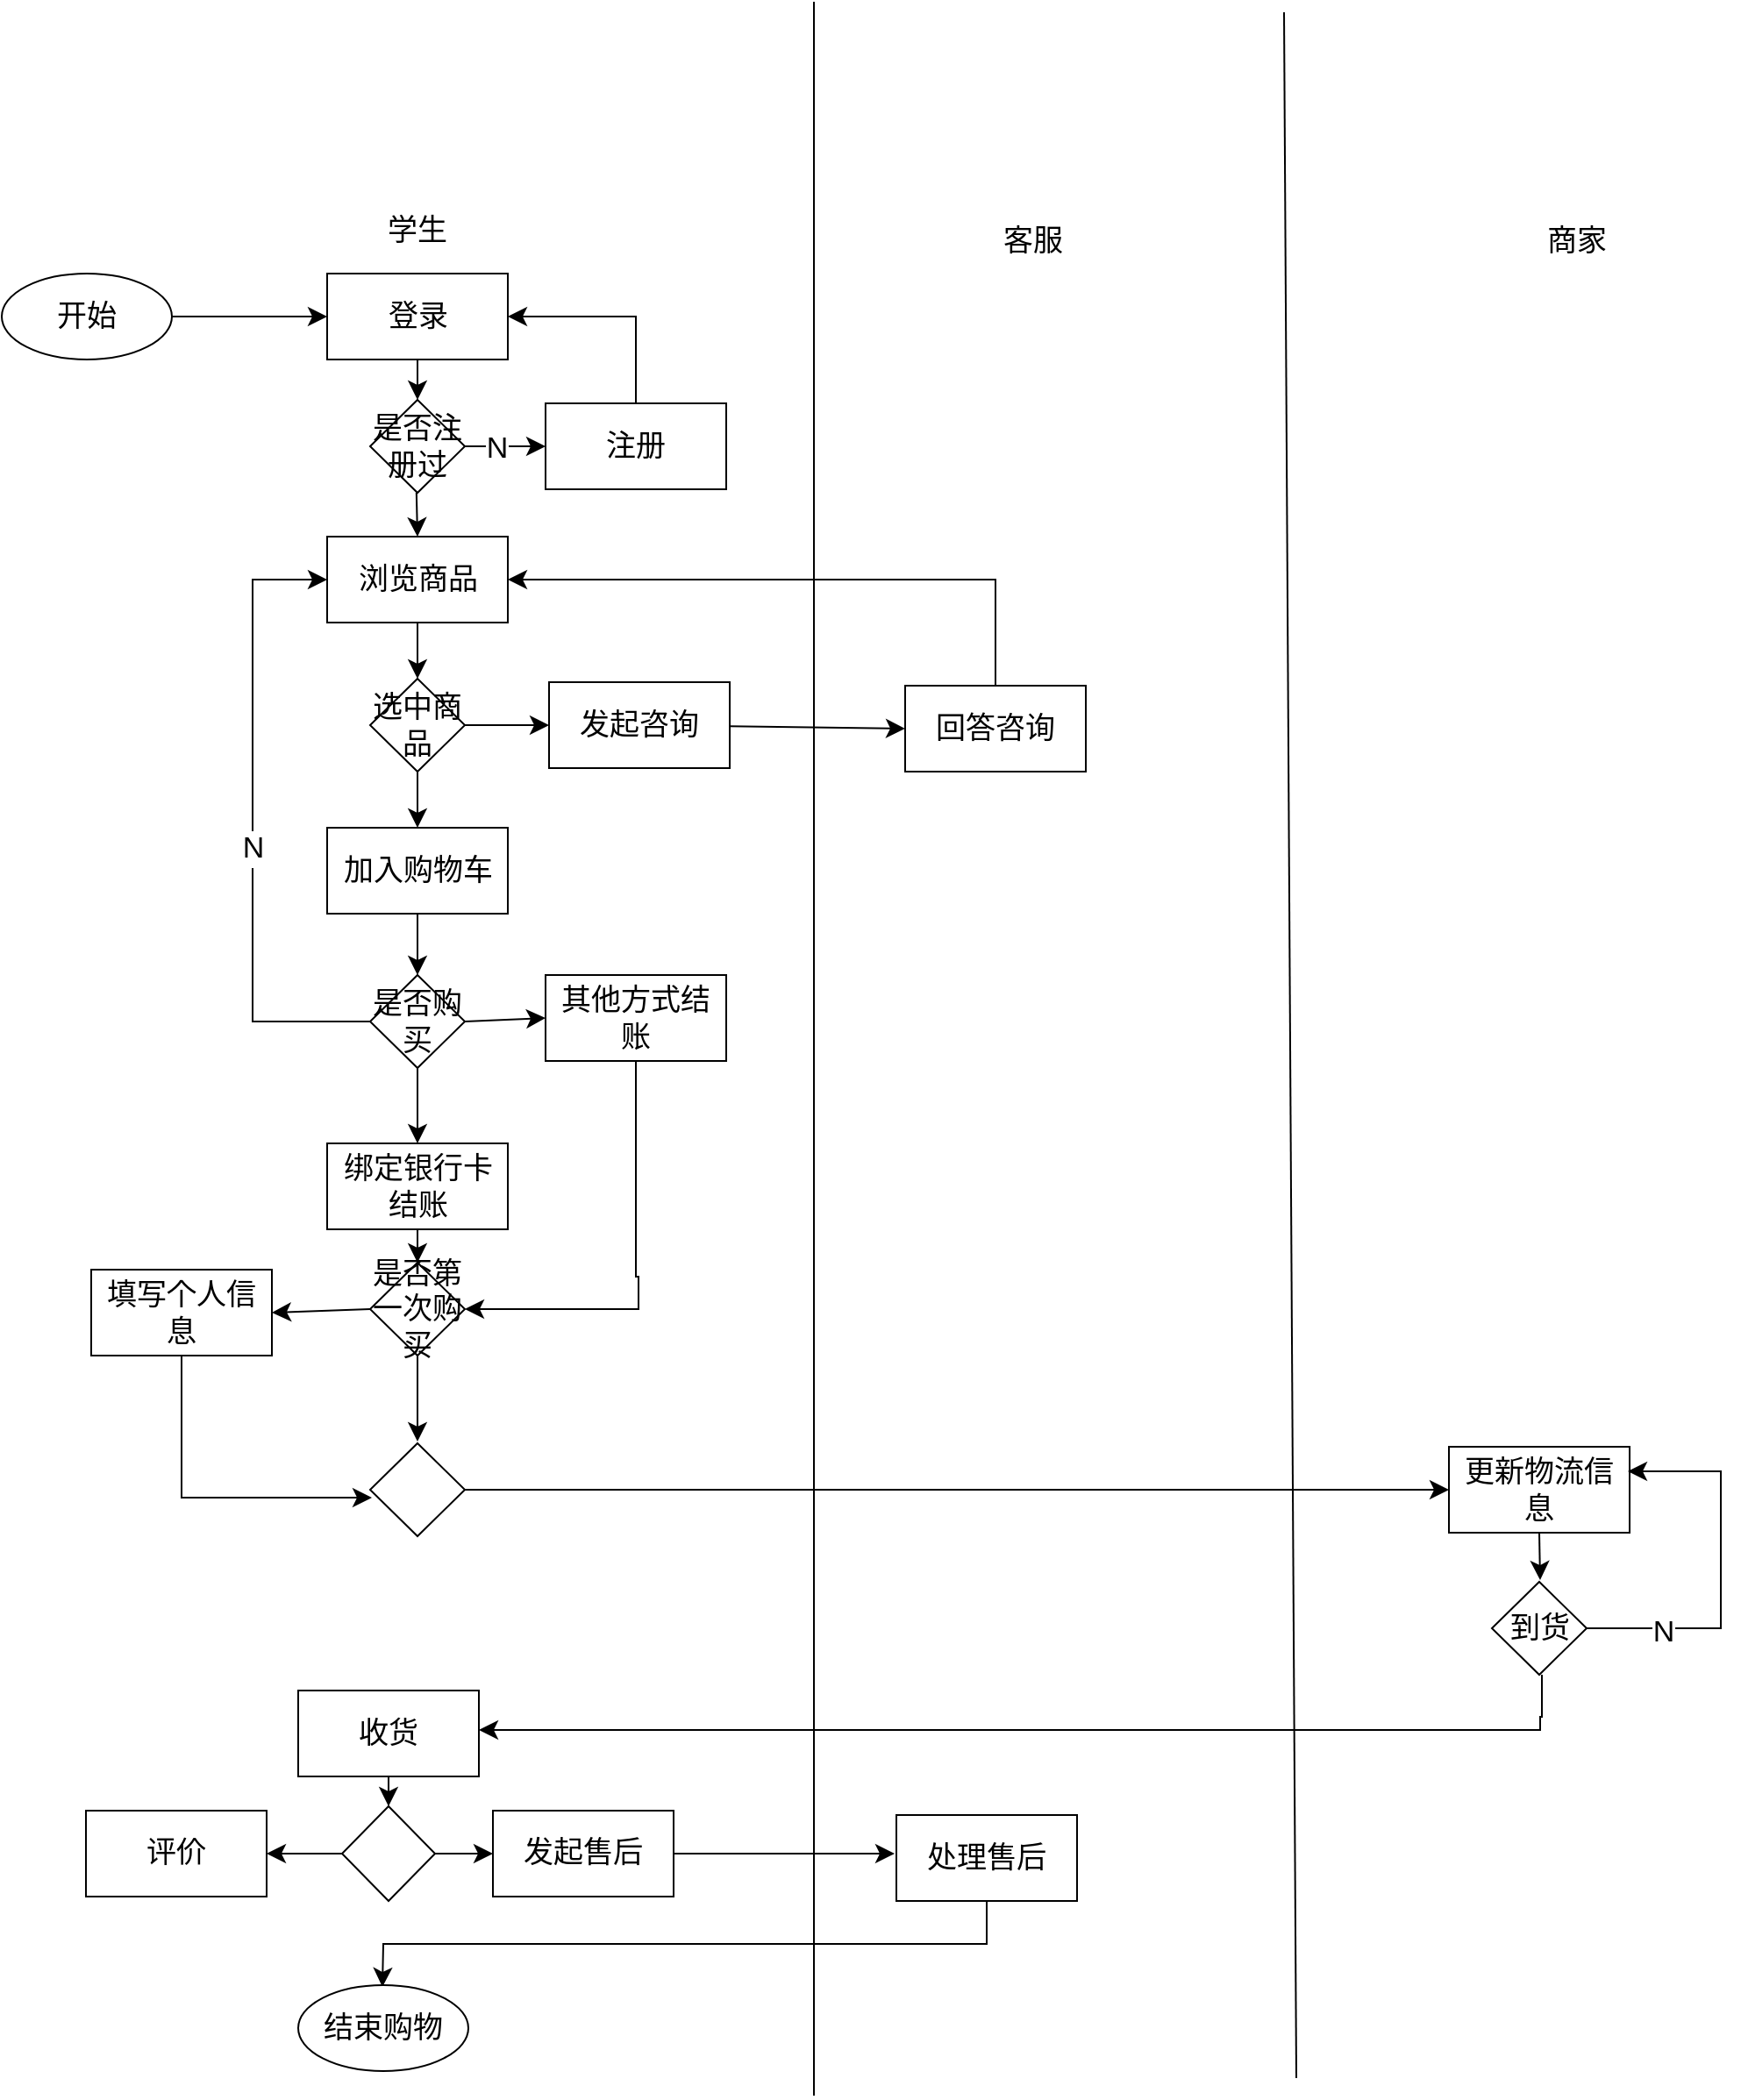 <mxfile version="24.4.0" type="device">
  <diagram id="pY5Si_UfclAkxcF6uFta" name="第 1 页">
    <mxGraphModel dx="2470" dy="1832" grid="0" gridSize="10" guides="1" tooltips="1" connect="1" arrows="1" fold="1" page="0" pageScale="1" pageWidth="3300" pageHeight="4681" math="0" shadow="0">
      <root>
        <mxCell id="0" />
        <mxCell id="1" parent="0" />
        <mxCell id="UGxQdcHlr63eqAwbkDjl-3" value="学生" style="text;html=1;align=center;verticalAlign=middle;whiteSpace=wrap;rounded=0;fontSize=17;" vertex="1" parent="1">
          <mxGeometry x="-262" y="-588" width="60" height="30" as="geometry" />
        </mxCell>
        <mxCell id="UGxQdcHlr63eqAwbkDjl-4" value="&lt;font style=&quot;font-size: 17px;&quot;&gt;开始&lt;/font&gt;" style="ellipse;whiteSpace=wrap;html=1;fontSize=17;" vertex="1" parent="1">
          <mxGeometry x="-469" y="-549" width="97" height="49" as="geometry" />
        </mxCell>
        <mxCell id="UGxQdcHlr63eqAwbkDjl-5" value="" style="endArrow=classic;html=1;rounded=0;fontSize=17;startSize=8;endSize=8;curved=1;exitX=1;exitY=0.5;exitDx=0;exitDy=0;entryX=0;entryY=0.5;entryDx=0;entryDy=0;" edge="1" parent="1" source="UGxQdcHlr63eqAwbkDjl-4" target="UGxQdcHlr63eqAwbkDjl-11">
          <mxGeometry width="50" height="50" relative="1" as="geometry">
            <mxPoint x="-240" y="-583" as="sourcePoint" />
            <mxPoint x="-232.0" y="-540" as="targetPoint" />
          </mxGeometry>
        </mxCell>
        <mxCell id="UGxQdcHlr63eqAwbkDjl-8" style="edgeStyle=none;curved=1;rounded=0;orthogonalLoop=1;jettySize=auto;html=1;entryX=0.5;entryY=0;entryDx=0;entryDy=0;fontSize=17;startSize=8;endSize=8;" edge="1" parent="1">
          <mxGeometry relative="1" as="geometry">
            <mxPoint x="-232.0" y="-540" as="sourcePoint" />
            <mxPoint x="-232.0" y="-540" as="targetPoint" />
          </mxGeometry>
        </mxCell>
        <mxCell id="UGxQdcHlr63eqAwbkDjl-11" value="登录" style="rounded=0;whiteSpace=wrap;html=1;fontSize=17;" vertex="1" parent="1">
          <mxGeometry x="-283.5" y="-549" width="103" height="49" as="geometry" />
        </mxCell>
        <mxCell id="UGxQdcHlr63eqAwbkDjl-12" style="edgeStyle=none;curved=1;rounded=0;orthogonalLoop=1;jettySize=auto;html=1;entryX=0.5;entryY=0;entryDx=0;entryDy=0;fontSize=17;startSize=8;endSize=8;" edge="1" parent="1" source="UGxQdcHlr63eqAwbkDjl-11" target="UGxQdcHlr63eqAwbkDjl-11">
          <mxGeometry relative="1" as="geometry" />
        </mxCell>
        <mxCell id="UGxQdcHlr63eqAwbkDjl-15" style="edgeStyle=none;curved=1;rounded=0;orthogonalLoop=1;jettySize=auto;html=1;entryX=0.5;entryY=0;entryDx=0;entryDy=0;fontSize=17;startSize=8;endSize=8;" edge="1" parent="1" source="UGxQdcHlr63eqAwbkDjl-11" target="UGxQdcHlr63eqAwbkDjl-11">
          <mxGeometry relative="1" as="geometry" />
        </mxCell>
        <mxCell id="UGxQdcHlr63eqAwbkDjl-16" value="是否注册过" style="rhombus;whiteSpace=wrap;html=1;fontSize=17;" vertex="1" parent="1">
          <mxGeometry x="-259" y="-477" width="54" height="53" as="geometry" />
        </mxCell>
        <mxCell id="UGxQdcHlr63eqAwbkDjl-17" value="" style="endArrow=classic;html=1;rounded=0;fontSize=17;startSize=8;endSize=8;curved=1;entryX=0.5;entryY=0;entryDx=0;entryDy=0;exitX=0.5;exitY=1;exitDx=0;exitDy=0;" edge="1" parent="1" source="UGxQdcHlr63eqAwbkDjl-11" target="UGxQdcHlr63eqAwbkDjl-16">
          <mxGeometry width="50" height="50" relative="1" as="geometry">
            <mxPoint x="-233" y="-500" as="sourcePoint" />
            <mxPoint x="-183" y="-550" as="targetPoint" />
          </mxGeometry>
        </mxCell>
        <mxCell id="UGxQdcHlr63eqAwbkDjl-18" value="" style="endArrow=classic;html=1;rounded=0;fontSize=17;startSize=8;endSize=8;curved=1;exitX=1;exitY=0.5;exitDx=0;exitDy=0;entryX=0;entryY=0.5;entryDx=0;entryDy=0;" edge="1" parent="1" source="UGxQdcHlr63eqAwbkDjl-16" target="UGxQdcHlr63eqAwbkDjl-21">
          <mxGeometry width="50" height="50" relative="1" as="geometry">
            <mxPoint x="-203" y="-450" as="sourcePoint" />
            <mxPoint x="-158" y="-450" as="targetPoint" />
          </mxGeometry>
        </mxCell>
        <mxCell id="UGxQdcHlr63eqAwbkDjl-19" value="N" style="edgeLabel;html=1;align=center;verticalAlign=middle;resizable=0;points=[];fontSize=17;" vertex="1" connectable="0" parent="UGxQdcHlr63eqAwbkDjl-18">
          <mxGeometry x="-0.249" y="-1" relative="1" as="geometry">
            <mxPoint as="offset" />
          </mxGeometry>
        </mxCell>
        <mxCell id="UGxQdcHlr63eqAwbkDjl-20" value="" style="endArrow=classic;html=1;rounded=0;fontSize=17;startSize=8;endSize=8;curved=1;entryX=0.5;entryY=0;entryDx=0;entryDy=0;" edge="1" parent="1" target="UGxQdcHlr63eqAwbkDjl-23">
          <mxGeometry width="50" height="50" relative="1" as="geometry">
            <mxPoint x="-232.59" y="-424" as="sourcePoint" />
            <mxPoint x="-232.59" y="-389" as="targetPoint" />
          </mxGeometry>
        </mxCell>
        <mxCell id="UGxQdcHlr63eqAwbkDjl-21" value="注册" style="rounded=0;whiteSpace=wrap;html=1;fontSize=17;" vertex="1" parent="1">
          <mxGeometry x="-159" y="-475" width="103" height="49" as="geometry" />
        </mxCell>
        <mxCell id="UGxQdcHlr63eqAwbkDjl-22" style="edgeStyle=none;curved=1;rounded=0;orthogonalLoop=1;jettySize=auto;html=1;entryX=0;entryY=0.5;entryDx=0;entryDy=0;fontSize=17;startSize=8;endSize=8;" edge="1" parent="1" source="UGxQdcHlr63eqAwbkDjl-21" target="UGxQdcHlr63eqAwbkDjl-21">
          <mxGeometry relative="1" as="geometry" />
        </mxCell>
        <mxCell id="UGxQdcHlr63eqAwbkDjl-23" value="浏览商品" style="rounded=0;whiteSpace=wrap;html=1;fontSize=17;" vertex="1" parent="1">
          <mxGeometry x="-283.5" y="-399" width="103" height="49" as="geometry" />
        </mxCell>
        <mxCell id="UGxQdcHlr63eqAwbkDjl-26" value="" style="endArrow=classic;html=1;rounded=0;fontSize=17;startSize=8;endSize=8;exitX=0.5;exitY=0;exitDx=0;exitDy=0;edgeStyle=orthogonalEdgeStyle;entryX=1;entryY=0.5;entryDx=0;entryDy=0;" edge="1" parent="1" source="UGxQdcHlr63eqAwbkDjl-21" target="UGxQdcHlr63eqAwbkDjl-11">
          <mxGeometry width="50" height="50" relative="1" as="geometry">
            <mxPoint x="-107" y="-474" as="sourcePoint" />
            <mxPoint x="-107" y="-556" as="targetPoint" />
            <Array as="points">
              <mxPoint x="-107" y="-524" />
            </Array>
          </mxGeometry>
        </mxCell>
        <mxCell id="UGxQdcHlr63eqAwbkDjl-30" value="" style="endArrow=classic;html=1;rounded=0;fontSize=17;startSize=8;endSize=8;curved=1;entryX=0.5;entryY=0;entryDx=0;entryDy=0;" edge="1" parent="1" source="UGxQdcHlr63eqAwbkDjl-23" target="UGxQdcHlr63eqAwbkDjl-31">
          <mxGeometry width="50" height="50" relative="1" as="geometry">
            <mxPoint x="-232" y="-339" as="sourcePoint" />
            <mxPoint x="-232" y="-287" as="targetPoint" />
          </mxGeometry>
        </mxCell>
        <mxCell id="UGxQdcHlr63eqAwbkDjl-31" value="选中商品" style="rhombus;whiteSpace=wrap;html=1;fontSize=17;" vertex="1" parent="1">
          <mxGeometry x="-259" y="-318" width="54" height="53" as="geometry" />
        </mxCell>
        <mxCell id="UGxQdcHlr63eqAwbkDjl-32" value="" style="endArrow=classic;html=1;rounded=0;fontSize=17;startSize=8;endSize=8;curved=1;exitX=0.5;exitY=1;exitDx=0;exitDy=0;entryX=0.5;entryY=0;entryDx=0;entryDy=0;" edge="1" parent="1" source="UGxQdcHlr63eqAwbkDjl-31" target="UGxQdcHlr63eqAwbkDjl-34">
          <mxGeometry width="50" height="50" relative="1" as="geometry">
            <mxPoint x="-228" y="-247" as="sourcePoint" />
            <mxPoint x="-232" y="-222" as="targetPoint" />
          </mxGeometry>
        </mxCell>
        <mxCell id="UGxQdcHlr63eqAwbkDjl-34" value="加入购物车" style="rounded=0;whiteSpace=wrap;html=1;fontSize=17;" vertex="1" parent="1">
          <mxGeometry x="-283.5" y="-233" width="103" height="49" as="geometry" />
        </mxCell>
        <mxCell id="UGxQdcHlr63eqAwbkDjl-35" value="" style="endArrow=classic;html=1;rounded=0;fontSize=17;startSize=8;endSize=8;curved=1;exitX=0.5;exitY=1;exitDx=0;exitDy=0;entryX=0.5;entryY=0;entryDx=0;entryDy=0;" edge="1" parent="1" source="UGxQdcHlr63eqAwbkDjl-34" target="UGxQdcHlr63eqAwbkDjl-38">
          <mxGeometry width="50" height="50" relative="1" as="geometry">
            <mxPoint x="-232" y="-179" as="sourcePoint" />
            <mxPoint x="-232" y="-137" as="targetPoint" />
          </mxGeometry>
        </mxCell>
        <mxCell id="UGxQdcHlr63eqAwbkDjl-38" value="是否购买" style="rhombus;whiteSpace=wrap;html=1;fontSize=17;" vertex="1" parent="1">
          <mxGeometry x="-259" y="-149" width="54" height="53" as="geometry" />
        </mxCell>
        <mxCell id="UGxQdcHlr63eqAwbkDjl-40" value="" style="endArrow=classic;html=1;rounded=0;fontSize=17;startSize=8;endSize=8;curved=1;exitX=1;exitY=0.5;exitDx=0;exitDy=0;entryX=0;entryY=0.5;entryDx=0;entryDy=0;" edge="1" parent="1" source="UGxQdcHlr63eqAwbkDjl-31" target="UGxQdcHlr63eqAwbkDjl-41">
          <mxGeometry width="50" height="50" relative="1" as="geometry">
            <mxPoint x="-179" y="-285" as="sourcePoint" />
            <mxPoint x="4" y="-291" as="targetPoint" />
          </mxGeometry>
        </mxCell>
        <mxCell id="UGxQdcHlr63eqAwbkDjl-42" style="edgeStyle=none;curved=1;rounded=0;orthogonalLoop=1;jettySize=auto;html=1;fontSize=17;startSize=8;endSize=8;entryX=0;entryY=0.5;entryDx=0;entryDy=0;" edge="1" parent="1" source="UGxQdcHlr63eqAwbkDjl-41" target="UGxQdcHlr63eqAwbkDjl-44">
          <mxGeometry relative="1" as="geometry">
            <mxPoint x="39" y="-290" as="targetPoint" />
          </mxGeometry>
        </mxCell>
        <mxCell id="UGxQdcHlr63eqAwbkDjl-41" value="发起咨询" style="rounded=0;whiteSpace=wrap;html=1;fontSize=17;" vertex="1" parent="1">
          <mxGeometry x="-157" y="-316" width="103" height="49" as="geometry" />
        </mxCell>
        <mxCell id="UGxQdcHlr63eqAwbkDjl-44" value="回答咨询" style="rounded=0;whiteSpace=wrap;html=1;fontSize=17;" vertex="1" parent="1">
          <mxGeometry x="46" y="-314" width="103" height="49" as="geometry" />
        </mxCell>
        <mxCell id="UGxQdcHlr63eqAwbkDjl-45" value="" style="endArrow=classic;html=1;rounded=0;fontSize=17;startSize=8;endSize=8;exitX=0.5;exitY=0;exitDx=0;exitDy=0;edgeStyle=orthogonalEdgeStyle;entryX=1;entryY=0.5;entryDx=0;entryDy=0;" edge="1" parent="1" source="UGxQdcHlr63eqAwbkDjl-44" target="UGxQdcHlr63eqAwbkDjl-23">
          <mxGeometry width="50" height="50" relative="1" as="geometry">
            <mxPoint x="134" y="-365" as="sourcePoint" />
            <mxPoint x="97" y="-390" as="targetPoint" />
            <Array as="points">
              <mxPoint x="97" y="-374" />
            </Array>
          </mxGeometry>
        </mxCell>
        <mxCell id="UGxQdcHlr63eqAwbkDjl-47" value="客服" style="text;html=1;align=center;verticalAlign=middle;whiteSpace=wrap;rounded=0;fontSize=17;" vertex="1" parent="1">
          <mxGeometry x="89" y="-582" width="60" height="30" as="geometry" />
        </mxCell>
        <mxCell id="UGxQdcHlr63eqAwbkDjl-48" value="" style="endArrow=classic;html=1;rounded=0;fontSize=17;startSize=8;endSize=8;curved=1;exitX=0.5;exitY=1;exitDx=0;exitDy=0;entryX=0.5;entryY=0;entryDx=0;entryDy=0;" edge="1" parent="1" source="UGxQdcHlr63eqAwbkDjl-38" target="UGxQdcHlr63eqAwbkDjl-49">
          <mxGeometry width="50" height="50" relative="1" as="geometry">
            <mxPoint x="-195" y="-45" as="sourcePoint" />
            <mxPoint x="-232" y="-53" as="targetPoint" />
          </mxGeometry>
        </mxCell>
        <mxCell id="UGxQdcHlr63eqAwbkDjl-49" value="绑定银行卡结账" style="rounded=0;whiteSpace=wrap;html=1;fontSize=17;" vertex="1" parent="1">
          <mxGeometry x="-283.5" y="-53" width="103" height="49" as="geometry" />
        </mxCell>
        <mxCell id="UGxQdcHlr63eqAwbkDjl-51" value="" style="endArrow=classic;html=1;rounded=0;fontSize=17;startSize=8;endSize=8;edgeStyle=elbowEdgeStyle;entryX=0;entryY=0.5;entryDx=0;entryDy=0;exitX=0;exitY=0.5;exitDx=0;exitDy=0;" edge="1" parent="1" source="UGxQdcHlr63eqAwbkDjl-38" target="UGxQdcHlr63eqAwbkDjl-23">
          <mxGeometry width="50" height="50" relative="1" as="geometry">
            <mxPoint x="-278.976" y="-109.978" as="sourcePoint" />
            <mxPoint x="-270.038" y="-216.0" as="targetPoint" />
            <Array as="points">
              <mxPoint x="-326" y="-231" />
              <mxPoint x="-407" y="-134.98" />
            </Array>
          </mxGeometry>
        </mxCell>
        <mxCell id="UGxQdcHlr63eqAwbkDjl-52" value="N" style="edgeLabel;html=1;align=center;verticalAlign=middle;resizable=0;points=[];fontSize=17;" vertex="1" connectable="0" parent="UGxQdcHlr63eqAwbkDjl-51">
          <mxGeometry x="-0.085" relative="1" as="geometry">
            <mxPoint as="offset" />
          </mxGeometry>
        </mxCell>
        <mxCell id="UGxQdcHlr63eqAwbkDjl-59" value="" style="endArrow=classic;html=1;rounded=0;fontSize=17;startSize=8;endSize=8;curved=1;exitX=1;exitY=0.5;exitDx=0;exitDy=0;entryX=0;entryY=0.5;entryDx=0;entryDy=0;" edge="1" parent="1" source="UGxQdcHlr63eqAwbkDjl-38" target="UGxQdcHlr63eqAwbkDjl-60">
          <mxGeometry width="50" height="50" relative="1" as="geometry">
            <mxPoint x="-36" y="-100" as="sourcePoint" />
            <mxPoint x="-157" y="-122" as="targetPoint" />
          </mxGeometry>
        </mxCell>
        <mxCell id="UGxQdcHlr63eqAwbkDjl-60" value="其他方式结账" style="rounded=0;whiteSpace=wrap;html=1;fontSize=17;" vertex="1" parent="1">
          <mxGeometry x="-159" y="-149" width="103" height="49" as="geometry" />
        </mxCell>
        <mxCell id="UGxQdcHlr63eqAwbkDjl-63" value="" style="endArrow=classic;html=1;rounded=0;fontSize=17;startSize=8;endSize=8;curved=1;exitX=0.5;exitY=1;exitDx=0;exitDy=0;entryX=0.5;entryY=0;entryDx=0;entryDy=0;" edge="1" parent="1" source="UGxQdcHlr63eqAwbkDjl-49" target="UGxQdcHlr63eqAwbkDjl-65">
          <mxGeometry width="50" height="50" relative="1" as="geometry">
            <mxPoint x="-212" y="72" as="sourcePoint" />
            <mxPoint x="-232" y="50" as="targetPoint" />
          </mxGeometry>
        </mxCell>
        <mxCell id="UGxQdcHlr63eqAwbkDjl-64" value="" style="endArrow=classic;html=1;rounded=0;fontSize=17;startSize=8;endSize=8;exitX=0.5;exitY=1;exitDx=0;exitDy=0;edgeStyle=orthogonalEdgeStyle;entryX=1;entryY=0.5;entryDx=0;entryDy=0;" edge="1" parent="1" source="UGxQdcHlr63eqAwbkDjl-60" target="UGxQdcHlr63eqAwbkDjl-65">
          <mxGeometry width="50" height="50" relative="1" as="geometry">
            <mxPoint x="-80" y="22" as="sourcePoint" />
            <mxPoint x="-183" y="82" as="targetPoint" />
            <Array as="points">
              <mxPoint x="-107" y="23" />
              <mxPoint x="-106" y="70" />
            </Array>
          </mxGeometry>
        </mxCell>
        <mxCell id="UGxQdcHlr63eqAwbkDjl-65" value="是否第一次购买" style="rhombus;whiteSpace=wrap;html=1;fontSize=17;" vertex="1" parent="1">
          <mxGeometry x="-259" y="15" width="54" height="53" as="geometry" />
        </mxCell>
        <mxCell id="UGxQdcHlr63eqAwbkDjl-68" value="" style="endArrow=classic;html=1;rounded=0;fontSize=17;startSize=8;endSize=8;curved=1;exitX=0;exitY=0.5;exitDx=0;exitDy=0;entryX=1;entryY=0.5;entryDx=0;entryDy=0;" edge="1" parent="1" source="UGxQdcHlr63eqAwbkDjl-65" target="UGxQdcHlr63eqAwbkDjl-69">
          <mxGeometry width="50" height="50" relative="1" as="geometry">
            <mxPoint x="-262" y="42" as="sourcePoint" />
            <mxPoint x="-307" y="42" as="targetPoint" />
          </mxGeometry>
        </mxCell>
        <mxCell id="UGxQdcHlr63eqAwbkDjl-69" value="填写个人信息" style="rounded=0;whiteSpace=wrap;html=1;fontSize=17;" vertex="1" parent="1">
          <mxGeometry x="-418" y="19" width="103" height="49" as="geometry" />
        </mxCell>
        <mxCell id="UGxQdcHlr63eqAwbkDjl-73" style="edgeStyle=none;curved=1;rounded=0;orthogonalLoop=1;jettySize=auto;html=1;exitX=0.5;exitY=1;exitDx=0;exitDy=0;fontSize=17;startSize=8;endSize=8;" edge="1" parent="1" source="UGxQdcHlr63eqAwbkDjl-47" target="UGxQdcHlr63eqAwbkDjl-47">
          <mxGeometry relative="1" as="geometry" />
        </mxCell>
        <mxCell id="UGxQdcHlr63eqAwbkDjl-74" value="" style="endArrow=classic;html=1;rounded=0;fontSize=17;startSize=8;endSize=8;exitX=0.5;exitY=1;exitDx=0;exitDy=0;edgeStyle=orthogonalEdgeStyle;" edge="1" parent="1" source="UGxQdcHlr63eqAwbkDjl-69">
          <mxGeometry width="50" height="50" relative="1" as="geometry">
            <mxPoint x="-324" y="239" as="sourcePoint" />
            <mxPoint x="-258" y="149" as="targetPoint" />
            <Array as="points">
              <mxPoint x="-366" y="149" />
              <mxPoint x="-269" y="149" />
            </Array>
          </mxGeometry>
        </mxCell>
        <mxCell id="UGxQdcHlr63eqAwbkDjl-75" value="" style="endArrow=classic;html=1;rounded=0;fontSize=17;startSize=8;endSize=8;curved=1;exitX=0.5;exitY=1;exitDx=0;exitDy=0;" edge="1" parent="1" source="UGxQdcHlr63eqAwbkDjl-65">
          <mxGeometry width="50" height="50" relative="1" as="geometry">
            <mxPoint x="-139" y="139" as="sourcePoint" />
            <mxPoint x="-232" y="117" as="targetPoint" />
          </mxGeometry>
        </mxCell>
        <mxCell id="UGxQdcHlr63eqAwbkDjl-76" value="" style="rhombus;whiteSpace=wrap;html=1;fontSize=17;" vertex="1" parent="1">
          <mxGeometry x="-259" y="118" width="54" height="53" as="geometry" />
        </mxCell>
        <mxCell id="UGxQdcHlr63eqAwbkDjl-78" value="商家" style="text;html=1;align=center;verticalAlign=middle;whiteSpace=wrap;rounded=0;fontSize=17;" vertex="1" parent="1">
          <mxGeometry x="399" y="-582" width="60" height="30" as="geometry" />
        </mxCell>
        <mxCell id="UGxQdcHlr63eqAwbkDjl-79" value="更新物流信息" style="rounded=0;whiteSpace=wrap;html=1;fontSize=17;" vertex="1" parent="1">
          <mxGeometry x="356" y="120" width="103" height="49" as="geometry" />
        </mxCell>
        <mxCell id="UGxQdcHlr63eqAwbkDjl-80" value="" style="endArrow=classic;html=1;rounded=0;fontSize=17;startSize=8;endSize=8;curved=1;exitX=1;exitY=0.5;exitDx=0;exitDy=0;entryX=0;entryY=0.5;entryDx=0;entryDy=0;" edge="1" parent="1" source="UGxQdcHlr63eqAwbkDjl-76" target="UGxQdcHlr63eqAwbkDjl-79">
          <mxGeometry width="50" height="50" relative="1" as="geometry">
            <mxPoint x="-128" y="148" as="sourcePoint" />
            <mxPoint x="271" y="137" as="targetPoint" />
          </mxGeometry>
        </mxCell>
        <mxCell id="UGxQdcHlr63eqAwbkDjl-83" value="" style="endArrow=none;html=1;rounded=0;fontSize=17;startSize=8;endSize=8;curved=1;" edge="1" parent="1">
          <mxGeometry width="50" height="50" relative="1" as="geometry">
            <mxPoint x="-6" y="490" as="sourcePoint" />
            <mxPoint x="-6" y="-704" as="targetPoint" />
          </mxGeometry>
        </mxCell>
        <mxCell id="UGxQdcHlr63eqAwbkDjl-84" value="" style="endArrow=none;html=1;rounded=0;fontSize=17;startSize=8;endSize=8;curved=1;" edge="1" parent="1">
          <mxGeometry width="50" height="50" relative="1" as="geometry">
            <mxPoint x="269" y="480" as="sourcePoint" />
            <mxPoint x="262" y="-698" as="targetPoint" />
          </mxGeometry>
        </mxCell>
        <mxCell id="UGxQdcHlr63eqAwbkDjl-85" value="" style="endArrow=classic;html=1;rounded=0;fontSize=17;startSize=8;endSize=8;edgeStyle=orthogonalEdgeStyle;" edge="1" parent="1">
          <mxGeometry width="50" height="50" relative="1" as="geometry">
            <mxPoint x="409" y="250" as="sourcePoint" />
            <mxPoint x="-197" y="281.5" as="targetPoint" />
            <Array as="points">
              <mxPoint x="409" y="274" />
              <mxPoint x="408" y="282" />
            </Array>
          </mxGeometry>
        </mxCell>
        <mxCell id="UGxQdcHlr63eqAwbkDjl-89" value="收货" style="rounded=0;whiteSpace=wrap;html=1;fontSize=17;" vertex="1" parent="1">
          <mxGeometry x="-300" y="259" width="103" height="49" as="geometry" />
        </mxCell>
        <mxCell id="UGxQdcHlr63eqAwbkDjl-90" value="" style="endArrow=classic;html=1;rounded=0;fontSize=17;startSize=8;endSize=8;curved=1;exitX=0.5;exitY=1;exitDx=0;exitDy=0;" edge="1" parent="1" source="UGxQdcHlr63eqAwbkDjl-79">
          <mxGeometry width="50" height="50" relative="1" as="geometry">
            <mxPoint x="474" y="229" as="sourcePoint" />
            <mxPoint x="408" y="196" as="targetPoint" />
          </mxGeometry>
        </mxCell>
        <mxCell id="UGxQdcHlr63eqAwbkDjl-91" value="到货" style="rhombus;whiteSpace=wrap;html=1;fontSize=17;" vertex="1" parent="1">
          <mxGeometry x="380.5" y="197" width="54" height="53" as="geometry" />
        </mxCell>
        <mxCell id="UGxQdcHlr63eqAwbkDjl-92" value="" style="endArrow=classic;html=1;rounded=0;fontSize=17;startSize=8;endSize=8;exitX=1;exitY=0.5;exitDx=0;exitDy=0;edgeStyle=orthogonalEdgeStyle;" edge="1" parent="1" source="UGxQdcHlr63eqAwbkDjl-91">
          <mxGeometry width="50" height="50" relative="1" as="geometry">
            <mxPoint x="588" y="304" as="sourcePoint" />
            <mxPoint x="458" y="134" as="targetPoint" />
            <Array as="points">
              <mxPoint x="511" y="224" />
              <mxPoint x="511" y="134" />
            </Array>
          </mxGeometry>
        </mxCell>
        <mxCell id="UGxQdcHlr63eqAwbkDjl-93" value="N" style="edgeLabel;html=1;align=center;verticalAlign=middle;resizable=0;points=[];fontSize=17;" vertex="1" connectable="0" parent="UGxQdcHlr63eqAwbkDjl-92">
          <mxGeometry x="-0.611" y="-2" relative="1" as="geometry">
            <mxPoint x="1" as="offset" />
          </mxGeometry>
        </mxCell>
        <mxCell id="UGxQdcHlr63eqAwbkDjl-96" value="" style="endArrow=classic;html=1;rounded=0;fontSize=12;startSize=8;endSize=8;curved=1;exitX=0.5;exitY=1;exitDx=0;exitDy=0;entryX=0;entryY=0.5;entryDx=0;entryDy=0;" edge="1" parent="1" source="UGxQdcHlr63eqAwbkDjl-89" target="UGxQdcHlr63eqAwbkDjl-98">
          <mxGeometry width="50" height="50" relative="1" as="geometry">
            <mxPoint x="-220" y="412" as="sourcePoint" />
            <mxPoint x="-249" y="346" as="targetPoint" />
          </mxGeometry>
        </mxCell>
        <mxCell id="UGxQdcHlr63eqAwbkDjl-98" value="" style="rhombus;whiteSpace=wrap;html=1;fontSize=17;direction=south;" vertex="1" parent="1">
          <mxGeometry x="-275" y="325" width="53" height="54" as="geometry" />
        </mxCell>
        <mxCell id="UGxQdcHlr63eqAwbkDjl-100" value="" style="endArrow=classic;html=1;rounded=0;fontSize=12;startSize=8;endSize=8;curved=1;exitX=0.5;exitY=1;exitDx=0;exitDy=0;entryX=1;entryY=0.5;entryDx=0;entryDy=0;" edge="1" parent="1" source="UGxQdcHlr63eqAwbkDjl-98" target="UGxQdcHlr63eqAwbkDjl-101">
          <mxGeometry width="50" height="50" relative="1" as="geometry">
            <mxPoint x="-490" y="315" as="sourcePoint" />
            <mxPoint x="-340" y="352" as="targetPoint" />
          </mxGeometry>
        </mxCell>
        <mxCell id="UGxQdcHlr63eqAwbkDjl-101" value="评价" style="rounded=0;whiteSpace=wrap;html=1;fontSize=17;" vertex="1" parent="1">
          <mxGeometry x="-421" y="327.5" width="103" height="49" as="geometry" />
        </mxCell>
        <mxCell id="UGxQdcHlr63eqAwbkDjl-103" value="" style="endArrow=classic;html=1;rounded=0;fontSize=12;startSize=8;endSize=8;curved=1;exitX=0.5;exitY=0;exitDx=0;exitDy=0;entryX=0;entryY=0.5;entryDx=0;entryDy=0;" edge="1" parent="1" source="UGxQdcHlr63eqAwbkDjl-98" target="UGxQdcHlr63eqAwbkDjl-104">
          <mxGeometry width="50" height="50" relative="1" as="geometry">
            <mxPoint x="-98" y="358" as="sourcePoint" />
            <mxPoint x="-168" y="352" as="targetPoint" />
          </mxGeometry>
        </mxCell>
        <mxCell id="UGxQdcHlr63eqAwbkDjl-104" value="发起售后" style="rounded=0;whiteSpace=wrap;html=1;fontSize=17;" vertex="1" parent="1">
          <mxGeometry x="-189" y="327.5" width="103" height="49" as="geometry" />
        </mxCell>
        <mxCell id="UGxQdcHlr63eqAwbkDjl-105" value="" style="endArrow=classic;html=1;rounded=0;fontSize=12;startSize=8;endSize=8;curved=1;exitX=1;exitY=0.5;exitDx=0;exitDy=0;" edge="1" parent="1" source="UGxQdcHlr63eqAwbkDjl-104">
          <mxGeometry width="50" height="50" relative="1" as="geometry">
            <mxPoint x="-4" y="414" as="sourcePoint" />
            <mxPoint x="40" y="352" as="targetPoint" />
          </mxGeometry>
        </mxCell>
        <mxCell id="UGxQdcHlr63eqAwbkDjl-106" value="处理售后" style="rounded=0;whiteSpace=wrap;html=1;fontSize=17;" vertex="1" parent="1">
          <mxGeometry x="41" y="330" width="103" height="49" as="geometry" />
        </mxCell>
        <mxCell id="UGxQdcHlr63eqAwbkDjl-107" value="" style="endArrow=classic;html=1;rounded=0;fontSize=12;startSize=8;endSize=8;exitX=0.5;exitY=1;exitDx=0;exitDy=0;edgeStyle=orthogonalEdgeStyle;" edge="1" parent="1" source="UGxQdcHlr63eqAwbkDjl-106">
          <mxGeometry width="50" height="50" relative="1" as="geometry">
            <mxPoint x="139" y="450" as="sourcePoint" />
            <mxPoint x="-252" y="428" as="targetPoint" />
          </mxGeometry>
        </mxCell>
        <mxCell id="UGxQdcHlr63eqAwbkDjl-109" value="结束购物" style="ellipse;whiteSpace=wrap;html=1;fontSize=17;" vertex="1" parent="1">
          <mxGeometry x="-300" y="427" width="97" height="49" as="geometry" />
        </mxCell>
        <mxCell id="UGxQdcHlr63eqAwbkDjl-111" style="edgeStyle=none;curved=1;rounded=0;orthogonalLoop=1;jettySize=auto;html=1;exitX=0.75;exitY=0;exitDx=0;exitDy=0;fontSize=12;startSize=8;endSize=8;" edge="1" parent="1" source="UGxQdcHlr63eqAwbkDjl-47" target="UGxQdcHlr63eqAwbkDjl-47">
          <mxGeometry relative="1" as="geometry" />
        </mxCell>
      </root>
    </mxGraphModel>
  </diagram>
</mxfile>
